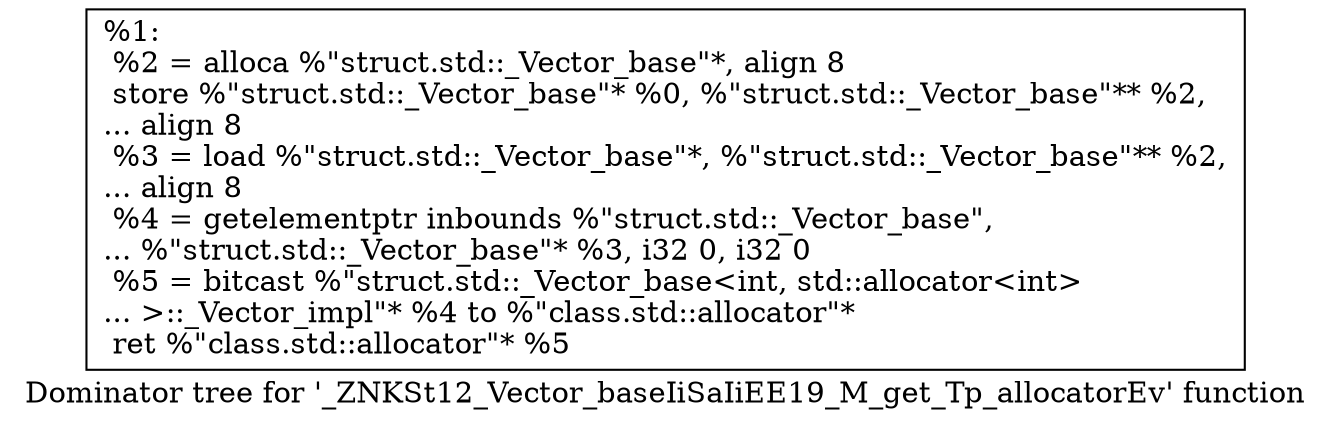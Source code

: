 digraph "Dominator tree for '_ZNKSt12_Vector_baseIiSaIiEE19_M_get_Tp_allocatorEv' function" {
	label="Dominator tree for '_ZNKSt12_Vector_baseIiSaIiEE19_M_get_Tp_allocatorEv' function";

	Node0x1476440 [shape=record,label="{%1:\l  %2 = alloca %\"struct.std::_Vector_base\"*, align 8\l  store %\"struct.std::_Vector_base\"* %0, %\"struct.std::_Vector_base\"** %2,\l... align 8\l  %3 = load %\"struct.std::_Vector_base\"*, %\"struct.std::_Vector_base\"** %2,\l... align 8\l  %4 = getelementptr inbounds %\"struct.std::_Vector_base\",\l... %\"struct.std::_Vector_base\"* %3, i32 0, i32 0\l  %5 = bitcast %\"struct.std::_Vector_base\<int, std::allocator\<int\>\l... \>::_Vector_impl\"* %4 to %\"class.std::allocator\"*\l  ret %\"class.std::allocator\"* %5\l}"];
}
